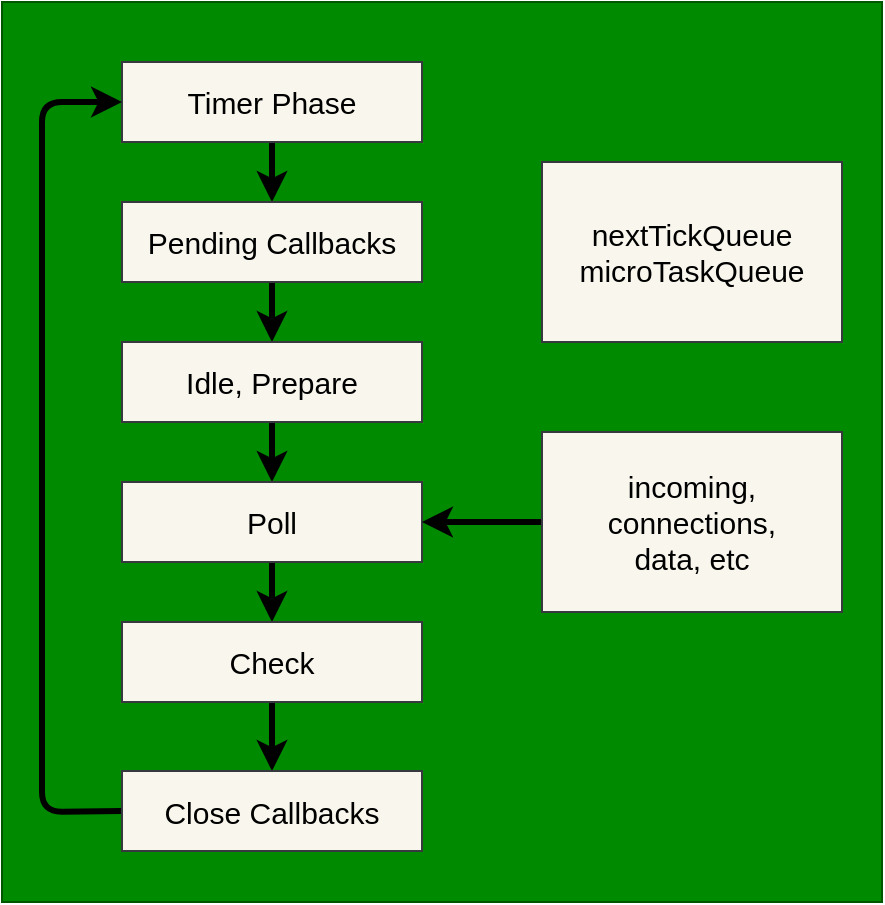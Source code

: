 <mxfile>
    <diagram id="5SiNN3cxwblWwzLbAkAP" name="페이지-1">
        <mxGraphModel dx="483" dy="635" grid="1" gridSize="10" guides="1" tooltips="1" connect="1" arrows="1" fold="1" page="1" pageScale="1" pageWidth="827" pageHeight="1169" math="0" shadow="0">
            <root>
                <mxCell id="0"/>
                <mxCell id="1" parent="0"/>
                <mxCell id="98" value="" style="rounded=0;whiteSpace=wrap;html=1;fillColor=#008a00;fontColor=#ffffff;strokeColor=#005700;" vertex="1" parent="1">
                    <mxGeometry x="30" y="180" width="440" height="450" as="geometry"/>
                </mxCell>
                <mxCell id="99" style="edgeStyle=none;html=1;entryX=0.5;entryY=0;entryDx=0;entryDy=0;fontSize=15;fontColor=#000000;strokeWidth=3;" edge="1" parent="1" source="100" target="102">
                    <mxGeometry relative="1" as="geometry"/>
                </mxCell>
                <mxCell id="100" value="&lt;font color=&quot;#000000&quot; style=&quot;font-size: 15px&quot;&gt;Timer Phase&lt;/font&gt;" style="rounded=0;whiteSpace=wrap;html=1;fillColor=#f9f7ed;strokeColor=#36393d;" vertex="1" parent="1">
                    <mxGeometry x="90" y="210" width="150" height="40" as="geometry"/>
                </mxCell>
                <mxCell id="101" style="edgeStyle=none;html=1;entryX=0.5;entryY=0;entryDx=0;entryDy=0;fontSize=15;fontColor=#000000;strokeWidth=3;" edge="1" parent="1" source="102" target="104">
                    <mxGeometry relative="1" as="geometry"/>
                </mxCell>
                <mxCell id="102" value="&lt;font color=&quot;#000000&quot;&gt;&lt;span style=&quot;font-size: 15px&quot;&gt;Pending Callbacks&lt;/span&gt;&lt;/font&gt;" style="rounded=0;whiteSpace=wrap;html=1;fillColor=#f9f7ed;strokeColor=#36393d;" vertex="1" parent="1">
                    <mxGeometry x="90" y="280" width="150" height="40" as="geometry"/>
                </mxCell>
                <mxCell id="103" style="edgeStyle=none;html=1;fontSize=15;fontColor=#000000;strokeWidth=3;" edge="1" parent="1" source="104" target="106">
                    <mxGeometry relative="1" as="geometry"/>
                </mxCell>
                <mxCell id="104" value="&lt;font color=&quot;#000000&quot; style=&quot;font-size: 15px&quot;&gt;Idle, Prepare&lt;/font&gt;" style="rounded=0;whiteSpace=wrap;html=1;fillColor=#f9f7ed;strokeColor=#36393d;" vertex="1" parent="1">
                    <mxGeometry x="90" y="350" width="150" height="40" as="geometry"/>
                </mxCell>
                <mxCell id="105" style="edgeStyle=none;html=1;fontSize=15;fontColor=#000000;strokeWidth=3;" edge="1" parent="1" source="106" target="108">
                    <mxGeometry relative="1" as="geometry"/>
                </mxCell>
                <mxCell id="106" value="&lt;font color=&quot;#000000&quot; style=&quot;font-size: 15px&quot;&gt;Poll&lt;/font&gt;" style="rounded=0;whiteSpace=wrap;html=1;fillColor=#f9f7ed;strokeColor=#36393d;" vertex="1" parent="1">
                    <mxGeometry x="90" y="420" width="150" height="40" as="geometry"/>
                </mxCell>
                <mxCell id="107" style="edgeStyle=none;html=1;entryX=0.5;entryY=0;entryDx=0;entryDy=0;fontSize=15;fontColor=#000000;strokeWidth=3;" edge="1" parent="1" source="108" target="110">
                    <mxGeometry relative="1" as="geometry"/>
                </mxCell>
                <mxCell id="108" value="&lt;font color=&quot;#000000&quot; style=&quot;font-size: 15px&quot;&gt;Check&lt;/font&gt;" style="rounded=0;whiteSpace=wrap;html=1;fillColor=#f9f7ed;strokeColor=#36393d;" vertex="1" parent="1">
                    <mxGeometry x="90" y="490" width="150" height="40" as="geometry"/>
                </mxCell>
                <mxCell id="109" style="edgeStyle=none;html=1;entryX=0;entryY=0.5;entryDx=0;entryDy=0;fontSize=15;fontColor=#000000;strokeWidth=3;exitX=0;exitY=0.5;exitDx=0;exitDy=0;" edge="1" parent="1" source="110" target="100">
                    <mxGeometry relative="1" as="geometry">
                        <Array as="points">
                            <mxPoint x="50" y="585"/>
                            <mxPoint x="50" y="230"/>
                        </Array>
                    </mxGeometry>
                </mxCell>
                <mxCell id="110" value="&lt;font color=&quot;#000000&quot; style=&quot;font-size: 15px&quot;&gt;Close Callbacks&lt;/font&gt;" style="rounded=0;whiteSpace=wrap;html=1;fillColor=#f9f7ed;strokeColor=#36393d;" vertex="1" parent="1">
                    <mxGeometry x="90" y="564.5" width="150" height="40" as="geometry"/>
                </mxCell>
                <mxCell id="111" value="&lt;font color=&quot;#000000&quot;&gt;&lt;span style=&quot;font-size: 15px&quot;&gt;nextTickQueue&lt;br&gt;microTaskQueue&lt;br&gt;&lt;/span&gt;&lt;/font&gt;" style="rounded=0;whiteSpace=wrap;html=1;fillColor=#f9f7ed;strokeColor=#36393d;" vertex="1" parent="1">
                    <mxGeometry x="300" y="260" width="150" height="90" as="geometry"/>
                </mxCell>
                <mxCell id="112" style="edgeStyle=none;html=1;entryX=1;entryY=0.5;entryDx=0;entryDy=0;fontSize=15;fontColor=#000000;strokeWidth=3;" edge="1" parent="1" source="113" target="106">
                    <mxGeometry relative="1" as="geometry"/>
                </mxCell>
                <mxCell id="113" value="&lt;font color=&quot;#000000&quot;&gt;&lt;span style=&quot;font-size: 15px&quot;&gt;incoming,&lt;br&gt;connections,&lt;br&gt;data, etc&lt;br&gt;&lt;/span&gt;&lt;/font&gt;" style="rounded=0;whiteSpace=wrap;html=1;fillColor=#f9f7ed;strokeColor=#36393d;" vertex="1" parent="1">
                    <mxGeometry x="300" y="395" width="150" height="90" as="geometry"/>
                </mxCell>
            </root>
        </mxGraphModel>
    </diagram>
</mxfile>